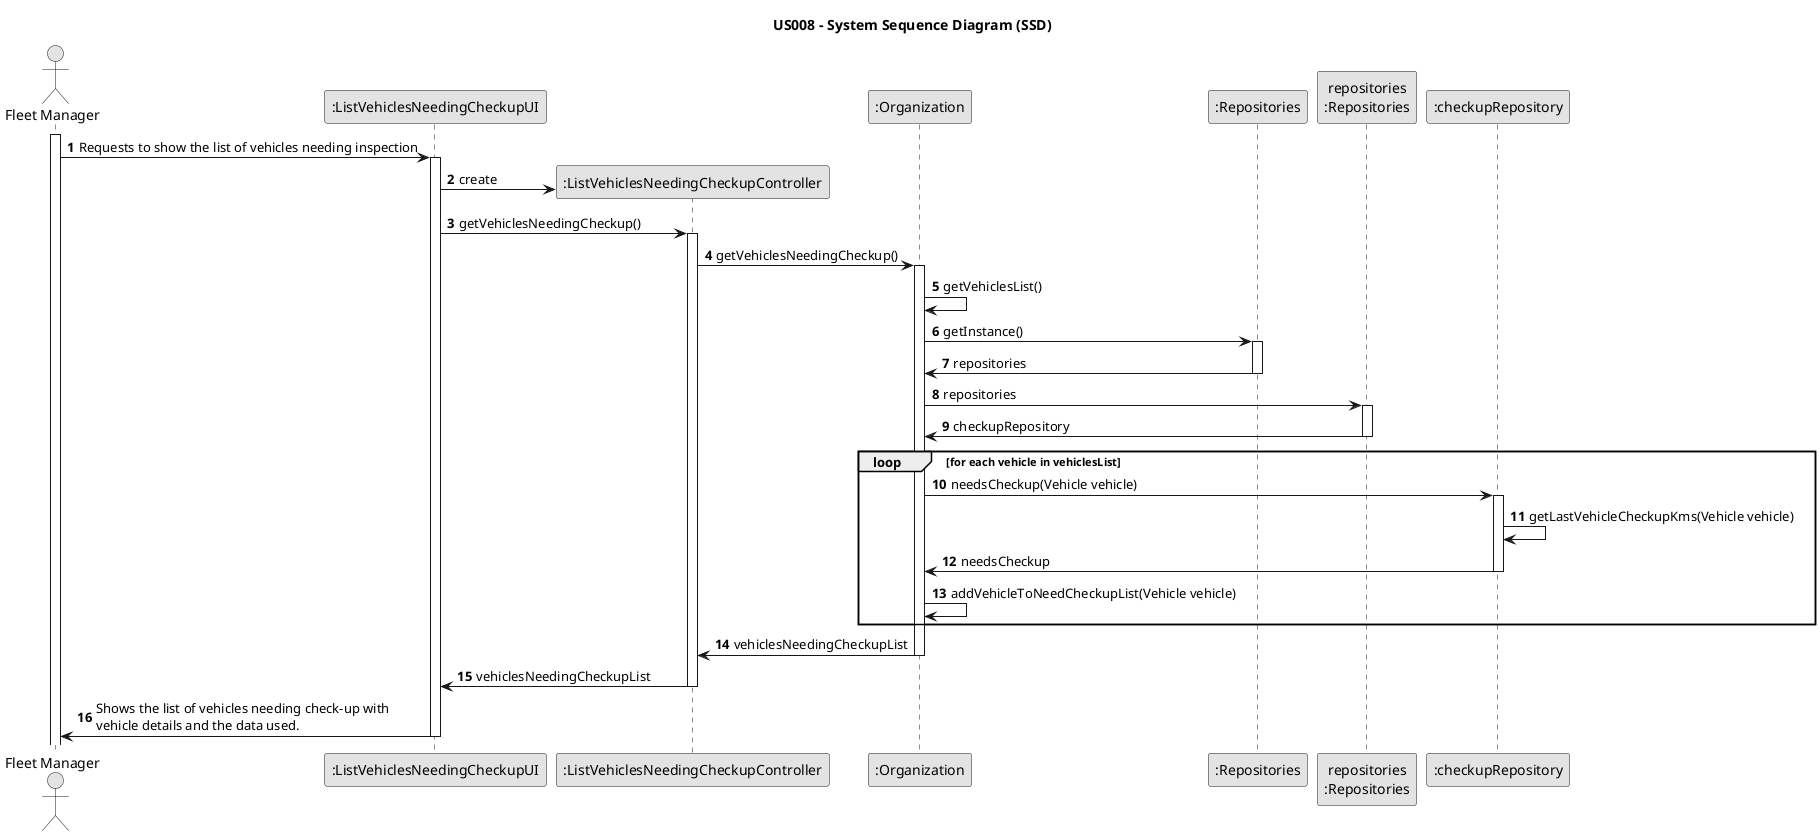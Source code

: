 @startuml
skinparam monochrome true
skinparam packageStyle rectangle
skinparam shadowing false

title US008 - System Sequence Diagram (SSD)

autonumber

actor "Fleet Manager" as Employee
participant ":ListVehiclesNeedingCheckupUI" as UI
participant ":ListVehiclesNeedingCheckupController" as CTRL
participant ":Organization" as ORG
participant ":Repositories" as Repos
participant "repositories\n:Repositories" as PLAT
participant ":checkupRepository" as CheckupRepo

activate Employee

    Employee -> UI : Requests to show the list of vehicles needing inspection
    activate UI

        UI -> CTRL** : create
        UI -> CTRL : getVehiclesNeedingCheckup()
        activate CTRL

            CTRL-> ORG : getVehiclesNeedingCheckup()
            activate ORG

                ORG -> ORG : getVehiclesList()
                ORG -> Repos : getInstance()
                activate Repos

                    Repos -> ORG : repositories
                deactivate Repos
                ORG -> PLAT : repositories
                activate PLAT

                    PLAT -> ORG : checkupRepository
                deactivate PLAT
                loop for each vehicle in vehiclesList
                    ORG -> CheckupRepo : needsCheckup(Vehicle vehicle)
                    activate CheckupRepo

                        CheckupRepo -> CheckupRepo : getLastVehicleCheckupKms(Vehicle vehicle)
                    CheckupRepo -> ORG : needsCheckup
                    deactivate CheckupRepo
                    ORG -> ORG : addVehicleToNeedCheckupList(Vehicle vehicle)
                end loop
                ORG -> CTRL : vehiclesNeedingCheckupList
            deactivate ORG
            CTRL -> UI : vehiclesNeedingCheckupList
        deactivate CTRL

        UI -> Employee : Shows the list of vehicles needing check-up with \nvehicle details and the data used.

    deactivate UI

@enduml